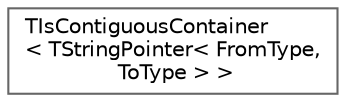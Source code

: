 digraph "Graphical Class Hierarchy"
{
 // INTERACTIVE_SVG=YES
 // LATEX_PDF_SIZE
  bgcolor="transparent";
  edge [fontname=Helvetica,fontsize=10,labelfontname=Helvetica,labelfontsize=10];
  node [fontname=Helvetica,fontsize=10,shape=box,height=0.2,width=0.4];
  rankdir="LR";
  Node0 [id="Node000000",label="TIsContiguousContainer\l\< TStringPointer\< FromType,\l ToType \> \>",height=0.2,width=0.4,color="grey40", fillcolor="white", style="filled",URL="$de/ddb/structTIsContiguousContainer_3_01TStringPointer_3_01FromType_00_01ToType_01_4_01_4.html",tooltip=" "];
}
